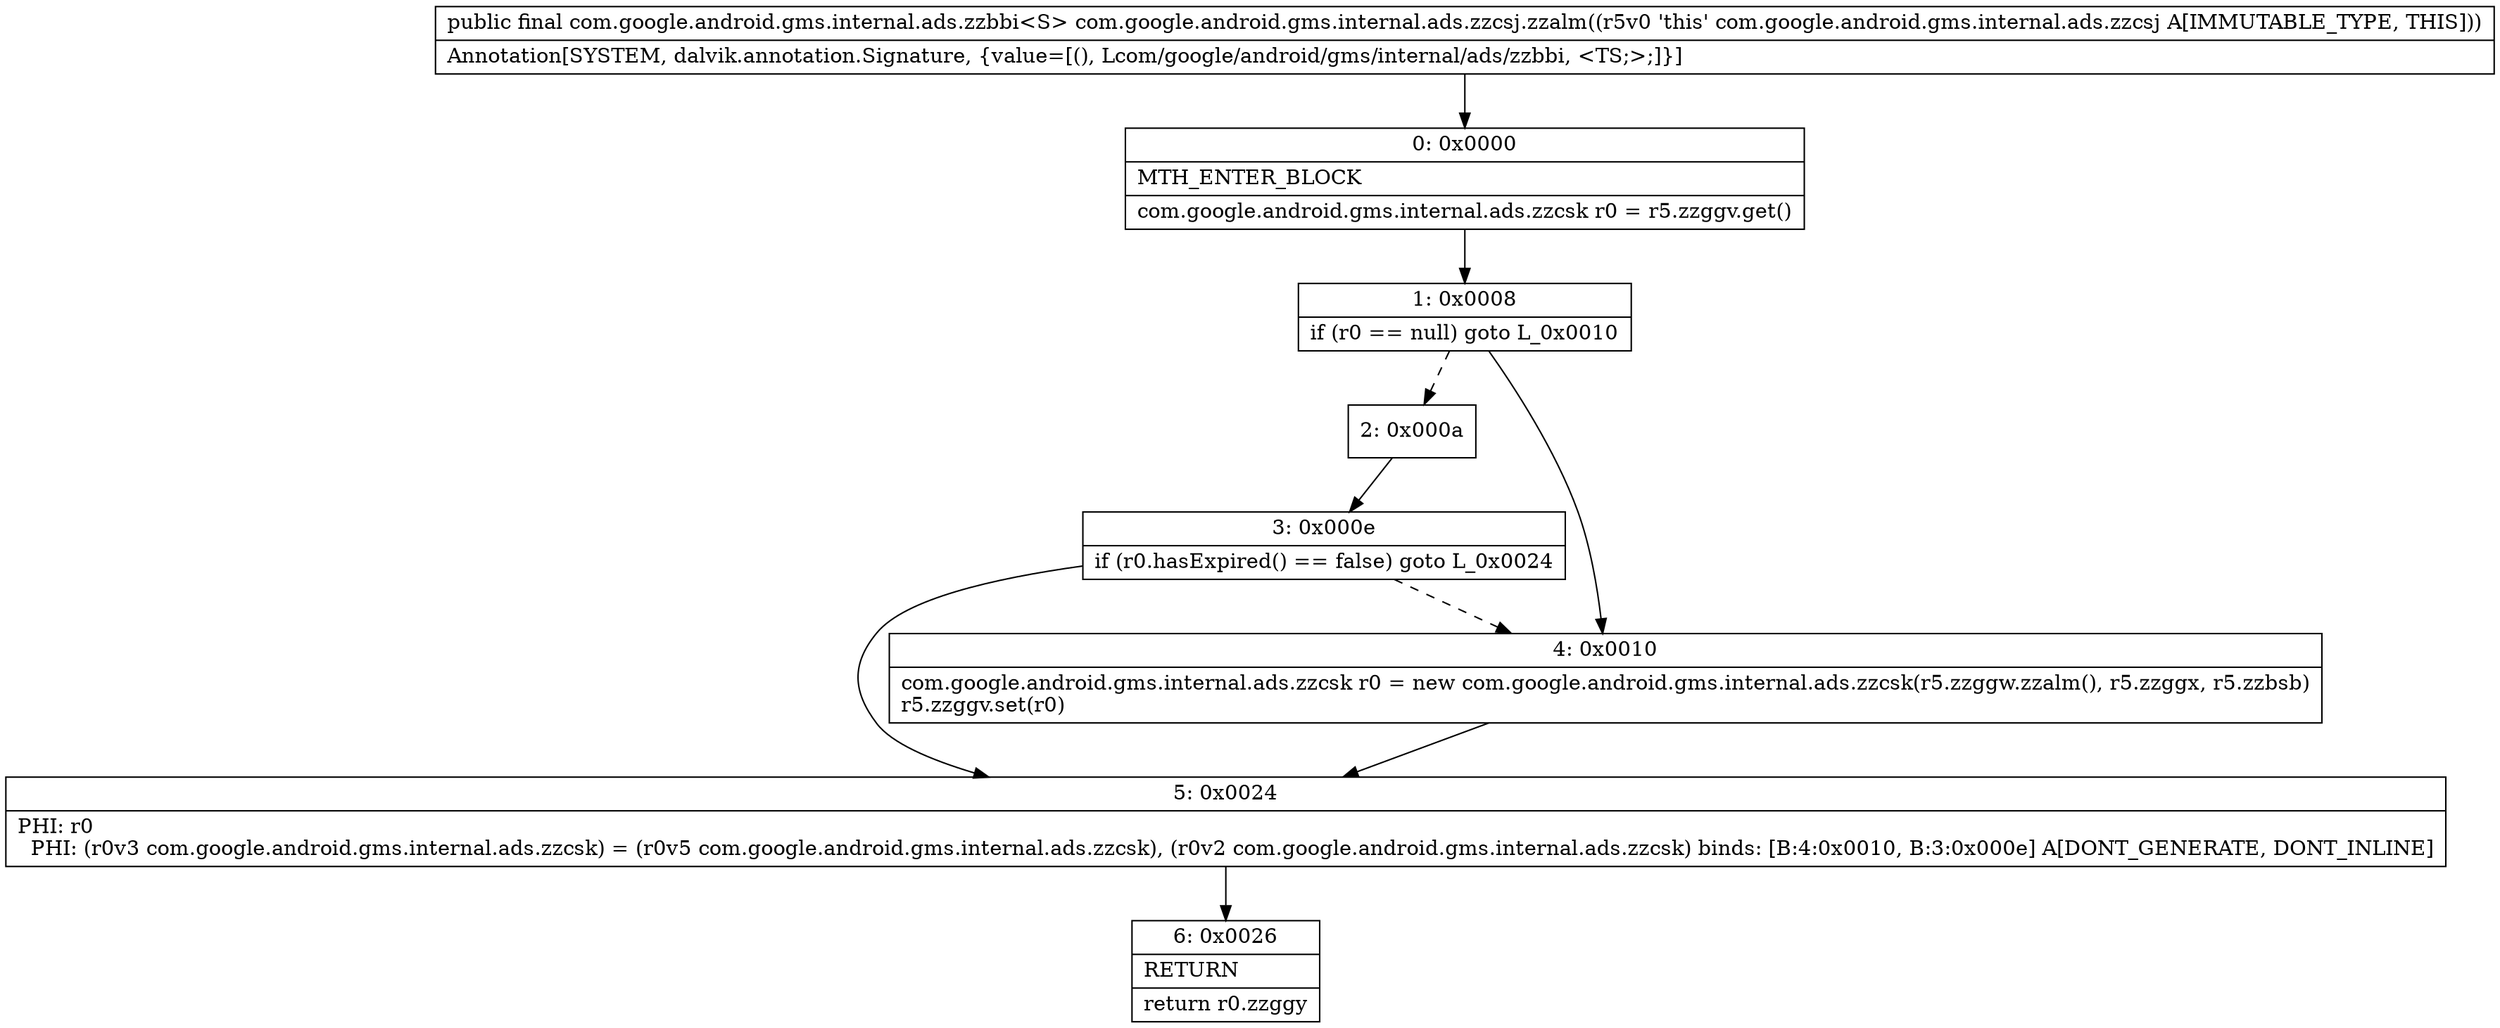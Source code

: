 digraph "CFG forcom.google.android.gms.internal.ads.zzcsj.zzalm()Lcom\/google\/android\/gms\/internal\/ads\/zzbbi;" {
Node_0 [shape=record,label="{0\:\ 0x0000|MTH_ENTER_BLOCK\l|com.google.android.gms.internal.ads.zzcsk r0 = r5.zzggv.get()\l}"];
Node_1 [shape=record,label="{1\:\ 0x0008|if (r0 == null) goto L_0x0010\l}"];
Node_2 [shape=record,label="{2\:\ 0x000a}"];
Node_3 [shape=record,label="{3\:\ 0x000e|if (r0.hasExpired() == false) goto L_0x0024\l}"];
Node_4 [shape=record,label="{4\:\ 0x0010|com.google.android.gms.internal.ads.zzcsk r0 = new com.google.android.gms.internal.ads.zzcsk(r5.zzggw.zzalm(), r5.zzggx, r5.zzbsb)\lr5.zzggv.set(r0)\l}"];
Node_5 [shape=record,label="{5\:\ 0x0024|PHI: r0 \l  PHI: (r0v3 com.google.android.gms.internal.ads.zzcsk) = (r0v5 com.google.android.gms.internal.ads.zzcsk), (r0v2 com.google.android.gms.internal.ads.zzcsk) binds: [B:4:0x0010, B:3:0x000e] A[DONT_GENERATE, DONT_INLINE]\l}"];
Node_6 [shape=record,label="{6\:\ 0x0026|RETURN\l|return r0.zzggy\l}"];
MethodNode[shape=record,label="{public final com.google.android.gms.internal.ads.zzbbi\<S\> com.google.android.gms.internal.ads.zzcsj.zzalm((r5v0 'this' com.google.android.gms.internal.ads.zzcsj A[IMMUTABLE_TYPE, THIS]))  | Annotation[SYSTEM, dalvik.annotation.Signature, \{value=[(), Lcom\/google\/android\/gms\/internal\/ads\/zzbbi, \<TS;\>;]\}]\l}"];
MethodNode -> Node_0;
Node_0 -> Node_1;
Node_1 -> Node_2[style=dashed];
Node_1 -> Node_4;
Node_2 -> Node_3;
Node_3 -> Node_4[style=dashed];
Node_3 -> Node_5;
Node_4 -> Node_5;
Node_5 -> Node_6;
}

